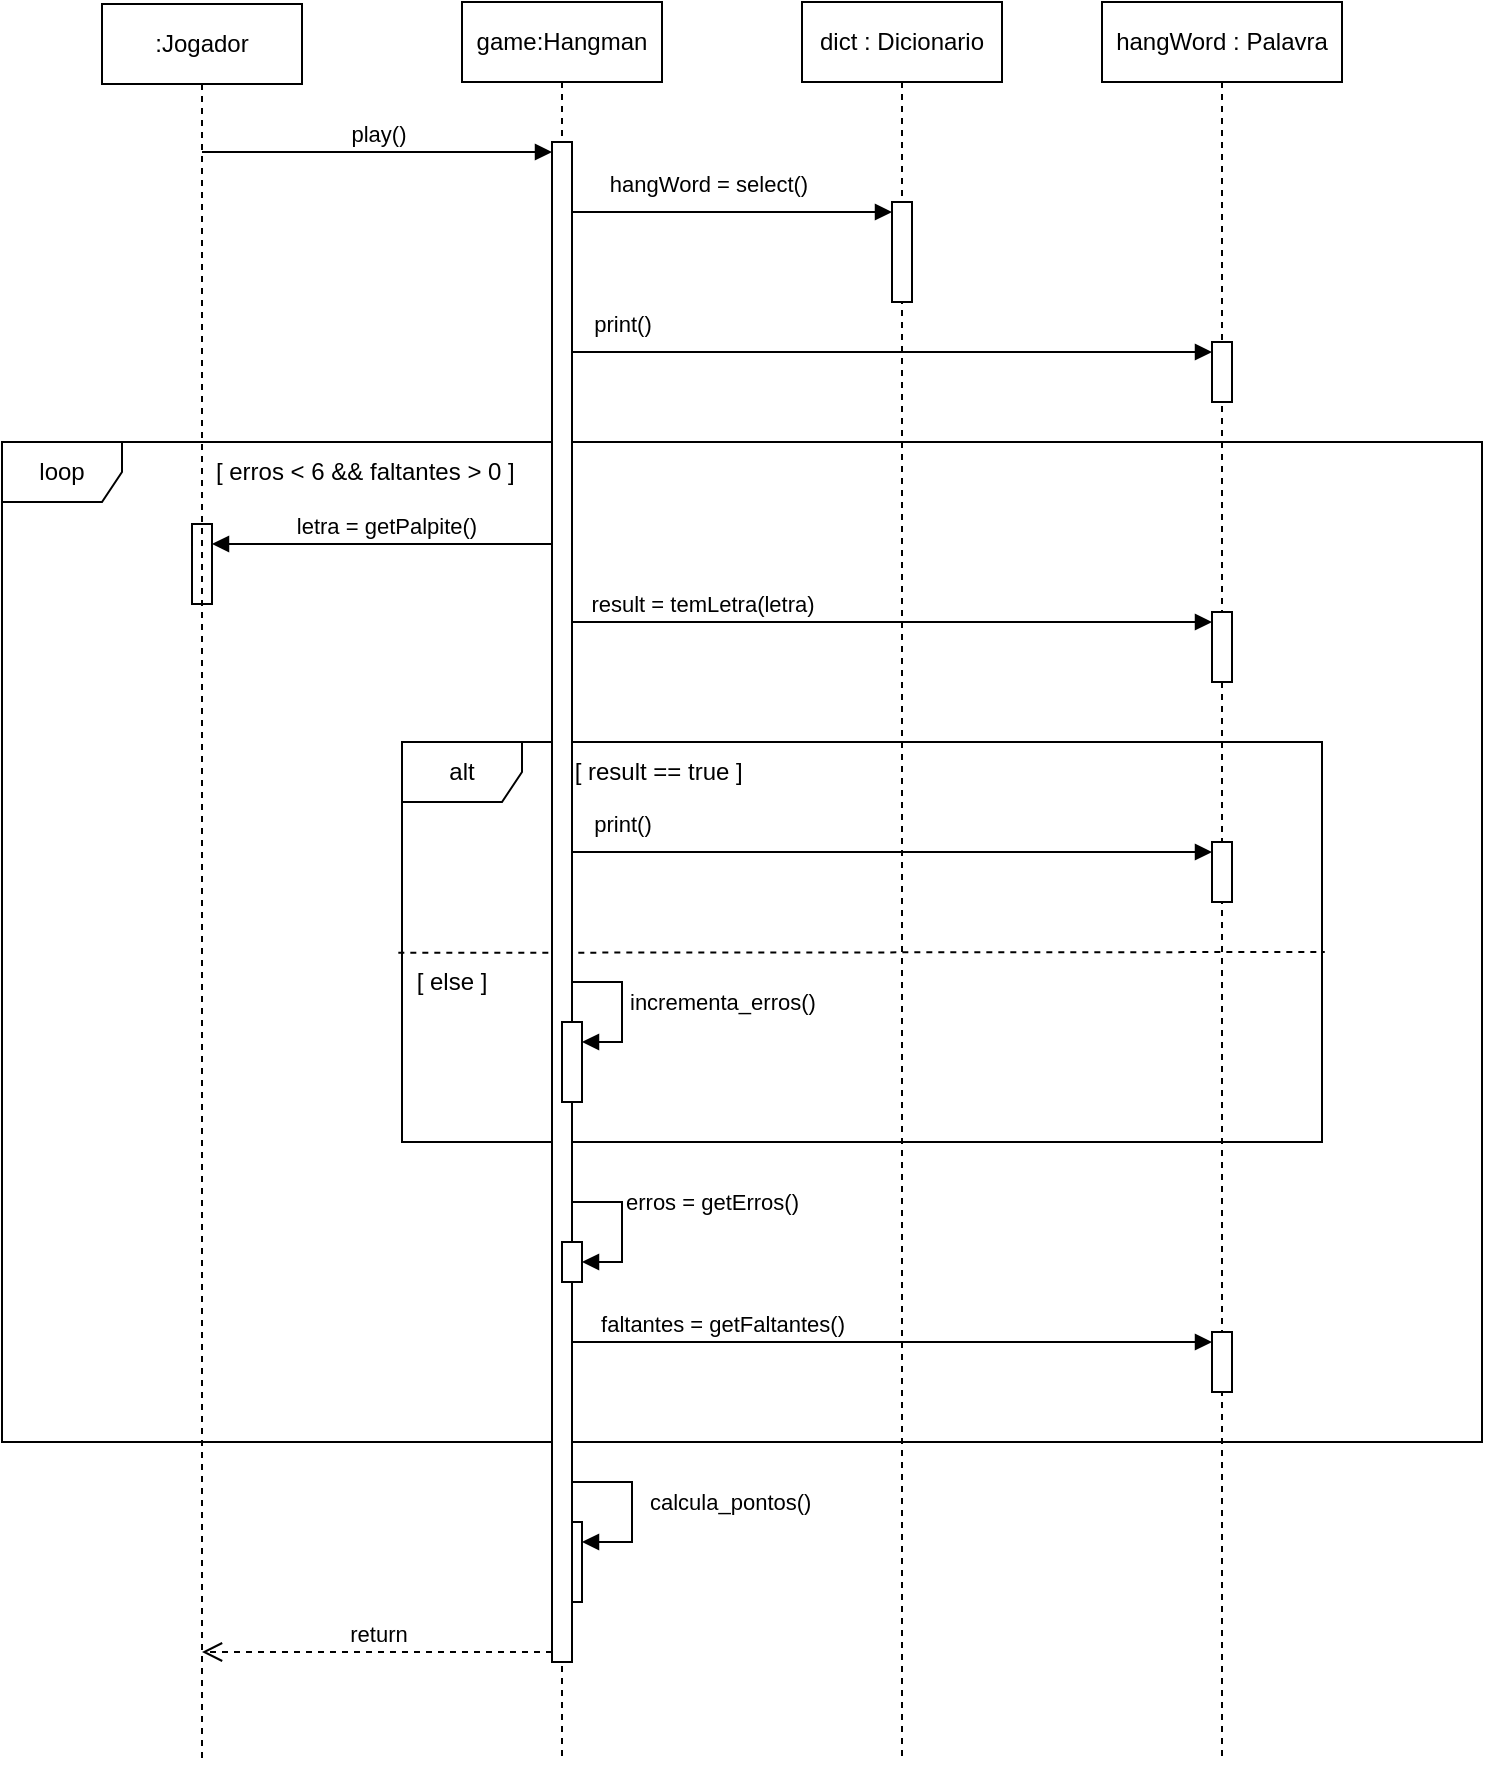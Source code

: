 <mxfile version="24.1.0" type="device">
  <diagram name="Page-1" id="eBlwfaynwjZEW1Mhwb-2">
    <mxGraphModel dx="2085" dy="741" grid="1" gridSize="10" guides="1" tooltips="1" connect="1" arrows="1" fold="1" page="1" pageScale="1" pageWidth="850" pageHeight="1100" math="0" shadow="0">
      <root>
        <mxCell id="0" />
        <mxCell id="1" parent="0" />
        <mxCell id="dopgNTlzON7xD7Y2vvwA-1" value="game:Hangman" style="shape=umlLifeline;perimeter=lifelinePerimeter;whiteSpace=wrap;html=1;container=1;dropTarget=0;collapsible=0;recursiveResize=0;outlineConnect=0;portConstraint=eastwest;newEdgeStyle={&quot;curved&quot;:0,&quot;rounded&quot;:0};" parent="1" vertex="1">
          <mxGeometry x="220" y="30" width="100" height="880" as="geometry" />
        </mxCell>
        <mxCell id="dopgNTlzON7xD7Y2vvwA-13" value="letra = getPalpite()" style="html=1;verticalAlign=bottom;endArrow=block;curved=0;rounded=0;entryX=1;entryY=0;entryDx=0;entryDy=5;entryPerimeter=0;" parent="dopgNTlzON7xD7Y2vvwA-1" edge="1">
          <mxGeometry relative="1" as="geometry">
            <mxPoint x="49.5" y="271" as="sourcePoint" />
            <mxPoint x="-125" y="271" as="targetPoint" />
          </mxGeometry>
        </mxCell>
        <mxCell id="dopgNTlzON7xD7Y2vvwA-12" value="" style="html=1;points=[[0,0,0,0,5],[0,1,0,0,-5],[1,0,0,0,5],[1,1,0,0,-5]];perimeter=orthogonalPerimeter;outlineConnect=0;targetShapes=umlLifeline;portConstraint=eastwest;newEdgeStyle={&quot;curved&quot;:0,&quot;rounded&quot;:0};" parent="dopgNTlzON7xD7Y2vvwA-1" vertex="1">
          <mxGeometry x="-135" y="261" width="10" height="40" as="geometry" />
        </mxCell>
        <mxCell id="dopgNTlzON7xD7Y2vvwA-44" value="calcula_pontos()" style="html=1;align=left;spacingLeft=2;endArrow=block;rounded=0;edgeStyle=orthogonalEdgeStyle;curved=0;rounded=0;" parent="dopgNTlzON7xD7Y2vvwA-1" target="dopgNTlzON7xD7Y2vvwA-43" edge="1">
          <mxGeometry x="-0.059" y="5" relative="1" as="geometry">
            <mxPoint x="55" y="740" as="sourcePoint" />
            <Array as="points">
              <mxPoint x="85" y="770" />
            </Array>
            <mxPoint as="offset" />
          </mxGeometry>
        </mxCell>
        <mxCell id="dopgNTlzON7xD7Y2vvwA-43" value="" style="html=1;points=[[0,0,0,0,5],[0,1,0,0,-5],[1,0,0,0,5],[1,1,0,0,-5]];perimeter=orthogonalPerimeter;outlineConnect=0;targetShapes=umlLifeline;portConstraint=eastwest;newEdgeStyle={&quot;curved&quot;:0,&quot;rounded&quot;:0};" parent="dopgNTlzON7xD7Y2vvwA-1" vertex="1">
          <mxGeometry x="50" y="760" width="10" height="40" as="geometry" />
        </mxCell>
        <mxCell id="dopgNTlzON7xD7Y2vvwA-2" value=":Jogador" style="shape=umlLifeline;perimeter=lifelinePerimeter;whiteSpace=wrap;html=1;container=1;dropTarget=0;collapsible=0;recursiveResize=0;outlineConnect=0;portConstraint=eastwest;newEdgeStyle={&quot;curved&quot;:0,&quot;rounded&quot;:0};" parent="1" vertex="1">
          <mxGeometry x="40" y="31" width="100" height="879" as="geometry" />
        </mxCell>
        <mxCell id="dopgNTlzON7xD7Y2vvwA-3" value="hangWord : Palavra" style="shape=umlLifeline;perimeter=lifelinePerimeter;whiteSpace=wrap;html=1;container=1;dropTarget=0;collapsible=0;recursiveResize=0;outlineConnect=0;portConstraint=eastwest;newEdgeStyle={&quot;curved&quot;:0,&quot;rounded&quot;:0};" parent="1" vertex="1">
          <mxGeometry x="540" y="30" width="120" height="880" as="geometry" />
        </mxCell>
        <mxCell id="dopgNTlzON7xD7Y2vvwA-9" value="" style="html=1;points=[[0,0,0,0,5],[0,1,0,0,-5],[1,0,0,0,5],[1,1,0,0,-5]];perimeter=orthogonalPerimeter;outlineConnect=0;targetShapes=umlLifeline;portConstraint=eastwest;newEdgeStyle={&quot;curved&quot;:0,&quot;rounded&quot;:0};" parent="dopgNTlzON7xD7Y2vvwA-3" vertex="1">
          <mxGeometry x="55" y="170" width="10" height="30" as="geometry" />
        </mxCell>
        <mxCell id="dopgNTlzON7xD7Y2vvwA-15" value="" style="html=1;points=[[0,0,0,0,5],[0,1,0,0,-5],[1,0,0,0,5],[1,1,0,0,-5]];perimeter=orthogonalPerimeter;outlineConnect=0;targetShapes=umlLifeline;portConstraint=eastwest;newEdgeStyle={&quot;curved&quot;:0,&quot;rounded&quot;:0};" parent="dopgNTlzON7xD7Y2vvwA-3" vertex="1">
          <mxGeometry x="55" y="305" width="10" height="35" as="geometry" />
        </mxCell>
        <mxCell id="dopgNTlzON7xD7Y2vvwA-31" value="" style="html=1;points=[[0,0,0,0,5],[0,1,0,0,-5],[1,0,0,0,5],[1,1,0,0,-5]];perimeter=orthogonalPerimeter;outlineConnect=0;targetShapes=umlLifeline;portConstraint=eastwest;newEdgeStyle={&quot;curved&quot;:0,&quot;rounded&quot;:0};" parent="dopgNTlzON7xD7Y2vvwA-3" vertex="1">
          <mxGeometry x="55" y="665" width="10" height="30" as="geometry" />
        </mxCell>
        <mxCell id="dopgNTlzON7xD7Y2vvwA-4" value="dict : Dicionario" style="shape=umlLifeline;perimeter=lifelinePerimeter;whiteSpace=wrap;html=1;container=1;dropTarget=0;collapsible=0;recursiveResize=0;outlineConnect=0;portConstraint=eastwest;newEdgeStyle={&quot;curved&quot;:0,&quot;rounded&quot;:0};" parent="1" vertex="1">
          <mxGeometry x="390" y="30" width="100" height="880" as="geometry" />
        </mxCell>
        <mxCell id="dopgNTlzON7xD7Y2vvwA-6" value="" style="html=1;points=[[0,0,0,0,5],[0,1,0,0,-5],[1,0,0,0,5],[1,1,0,0,-5]];perimeter=orthogonalPerimeter;outlineConnect=0;targetShapes=umlLifeline;portConstraint=eastwest;newEdgeStyle={&quot;curved&quot;:0,&quot;rounded&quot;:0};" parent="dopgNTlzON7xD7Y2vvwA-4" vertex="1">
          <mxGeometry x="45" y="100" width="10" height="50" as="geometry" />
        </mxCell>
        <mxCell id="dopgNTlzON7xD7Y2vvwA-7" value="hangWord = select()" style="html=1;verticalAlign=bottom;endArrow=block;curved=0;rounded=0;entryX=0;entryY=0;entryDx=0;entryDy=5;" parent="1" source="dopgNTlzON7xD7Y2vvwA-36" target="dopgNTlzON7xD7Y2vvwA-6" edge="1">
          <mxGeometry x="-0.152" y="5" relative="1" as="geometry">
            <mxPoint x="310" y="135" as="sourcePoint" />
            <mxPoint as="offset" />
          </mxGeometry>
        </mxCell>
        <mxCell id="dopgNTlzON7xD7Y2vvwA-10" value="print()" style="html=1;verticalAlign=bottom;endArrow=block;curved=0;rounded=0;entryX=0;entryY=0;entryDx=0;entryDy=5;" parent="1" target="dopgNTlzON7xD7Y2vvwA-9" edge="1">
          <mxGeometry x="-0.815" y="5" relative="1" as="geometry">
            <mxPoint x="270" y="205" as="sourcePoint" />
            <mxPoint as="offset" />
          </mxGeometry>
        </mxCell>
        <mxCell id="dopgNTlzON7xD7Y2vvwA-16" value="result = temLetra(letra)" style="html=1;verticalAlign=bottom;endArrow=block;curved=0;rounded=0;entryX=0;entryY=0;entryDx=0;entryDy=5;" parent="1" target="dopgNTlzON7xD7Y2vvwA-15" edge="1">
          <mxGeometry x="-0.568" relative="1" as="geometry">
            <mxPoint x="270" y="340" as="sourcePoint" />
            <mxPoint as="offset" />
          </mxGeometry>
        </mxCell>
        <mxCell id="dopgNTlzON7xD7Y2vvwA-18" value="alt" style="shape=umlFrame;whiteSpace=wrap;html=1;pointerEvents=0;" parent="1" vertex="1">
          <mxGeometry x="190" y="400" width="460" height="200" as="geometry" />
        </mxCell>
        <mxCell id="dopgNTlzON7xD7Y2vvwA-20" value="" style="endArrow=none;dashed=1;html=1;rounded=0;exitX=-0.004;exitY=0.527;exitDx=0;exitDy=0;exitPerimeter=0;entryX=1.003;entryY=0.525;entryDx=0;entryDy=0;entryPerimeter=0;" parent="1" source="dopgNTlzON7xD7Y2vvwA-18" target="dopgNTlzON7xD7Y2vvwA-18" edge="1">
          <mxGeometry width="50" height="50" relative="1" as="geometry">
            <mxPoint x="340" y="480" as="sourcePoint" />
            <mxPoint x="390" y="430" as="targetPoint" />
          </mxGeometry>
        </mxCell>
        <mxCell id="dopgNTlzON7xD7Y2vvwA-21" value="[ result == true ]&amp;nbsp;" style="text;html=1;align=center;verticalAlign=middle;whiteSpace=wrap;rounded=0;" parent="1" vertex="1">
          <mxGeometry x="270" y="400" width="100" height="30" as="geometry" />
        </mxCell>
        <mxCell id="dopgNTlzON7xD7Y2vvwA-22" value="[&lt;span style=&quot;background-color: initial;&quot;&gt;&amp;nbsp;else ]&lt;/span&gt;" style="text;html=1;align=center;verticalAlign=middle;whiteSpace=wrap;rounded=0;" parent="1" vertex="1">
          <mxGeometry x="190" y="510" width="50" height="20" as="geometry" />
        </mxCell>
        <mxCell id="dopgNTlzON7xD7Y2vvwA-23" value="" style="html=1;points=[[0,0,0,0,5],[0,1,0,0,-5],[1,0,0,0,5],[1,1,0,0,-5]];perimeter=orthogonalPerimeter;outlineConnect=0;targetShapes=umlLifeline;portConstraint=eastwest;newEdgeStyle={&quot;curved&quot;:0,&quot;rounded&quot;:0};" parent="1" vertex="1">
          <mxGeometry x="595" y="450" width="10" height="30" as="geometry" />
        </mxCell>
        <mxCell id="dopgNTlzON7xD7Y2vvwA-24" value="print()" style="html=1;verticalAlign=bottom;endArrow=block;curved=0;rounded=0;entryX=0;entryY=0;entryDx=0;entryDy=5;" parent="1" target="dopgNTlzON7xD7Y2vvwA-23" edge="1">
          <mxGeometry x="-0.815" y="5" relative="1" as="geometry">
            <mxPoint x="270" y="455" as="sourcePoint" />
            <mxPoint as="offset" />
          </mxGeometry>
        </mxCell>
        <mxCell id="dopgNTlzON7xD7Y2vvwA-26" value="incrementa_erros()" style="html=1;align=left;spacingLeft=2;endArrow=block;rounded=0;edgeStyle=orthogonalEdgeStyle;curved=0;rounded=0;" parent="1" target="dopgNTlzON7xD7Y2vvwA-25" edge="1">
          <mxGeometry relative="1" as="geometry">
            <mxPoint x="270" y="520" as="sourcePoint" />
            <Array as="points">
              <mxPoint x="300" y="550" />
            </Array>
          </mxGeometry>
        </mxCell>
        <mxCell id="dopgNTlzON7xD7Y2vvwA-27" value="loop" style="shape=umlFrame;whiteSpace=wrap;html=1;pointerEvents=0;" parent="1" vertex="1">
          <mxGeometry x="-10" y="250" width="740" height="500" as="geometry" />
        </mxCell>
        <mxCell id="dopgNTlzON7xD7Y2vvwA-28" value="&amp;nbsp;[ erros &amp;lt; 6 &amp;amp;&amp;amp; faltantes &amp;gt; 0 ]" style="text;html=1;align=center;verticalAlign=middle;whiteSpace=wrap;rounded=0;" parent="1" vertex="1">
          <mxGeometry x="80" y="250" width="180" height="30" as="geometry" />
        </mxCell>
        <mxCell id="dopgNTlzON7xD7Y2vvwA-30" value="erros = getErros()" style="html=1;align=left;spacingLeft=2;endArrow=block;rounded=0;edgeStyle=orthogonalEdgeStyle;curved=0;rounded=0;" parent="1" target="dopgNTlzON7xD7Y2vvwA-29" edge="1">
          <mxGeometry x="-0.294" relative="1" as="geometry">
            <mxPoint x="270" y="630" as="sourcePoint" />
            <Array as="points">
              <mxPoint x="300" y="660" />
            </Array>
            <mxPoint as="offset" />
          </mxGeometry>
        </mxCell>
        <mxCell id="dopgNTlzON7xD7Y2vvwA-32" value="faltantes = getFaltantes()" style="html=1;verticalAlign=bottom;endArrow=block;curved=0;rounded=0;entryX=0;entryY=0;entryDx=0;entryDy=5;" parent="1" target="dopgNTlzON7xD7Y2vvwA-31" edge="1">
          <mxGeometry x="-0.508" relative="1" as="geometry">
            <mxPoint x="270" y="700" as="sourcePoint" />
            <mxPoint as="offset" />
          </mxGeometry>
        </mxCell>
        <mxCell id="dopgNTlzON7xD7Y2vvwA-37" value="play()" style="html=1;verticalAlign=bottom;endArrow=block;curved=0;rounded=0;entryX=0;entryY=0;entryDx=0;entryDy=5;" parent="1" target="dopgNTlzON7xD7Y2vvwA-36" edge="1">
          <mxGeometry relative="1" as="geometry">
            <mxPoint x="90" y="105" as="sourcePoint" />
          </mxGeometry>
        </mxCell>
        <mxCell id="dopgNTlzON7xD7Y2vvwA-38" value="return" style="html=1;verticalAlign=bottom;endArrow=open;dashed=1;endSize=8;curved=0;rounded=0;exitX=0;exitY=1;exitDx=0;exitDy=-5;" parent="1" source="dopgNTlzON7xD7Y2vvwA-36" target="dopgNTlzON7xD7Y2vvwA-2" edge="1">
          <mxGeometry relative="1" as="geometry">
            <mxPoint x="90" y="175" as="targetPoint" />
          </mxGeometry>
        </mxCell>
        <mxCell id="dopgNTlzON7xD7Y2vvwA-39" value="" style="html=1;verticalAlign=bottom;endArrow=block;curved=0;rounded=0;entryX=0;entryY=0;entryDx=0;entryDy=5;" parent="1" source="dopgNTlzON7xD7Y2vvwA-1" target="dopgNTlzON7xD7Y2vvwA-36" edge="1">
          <mxGeometry x="-0.152" y="5" relative="1" as="geometry">
            <mxPoint x="270" y="135" as="sourcePoint" />
            <mxPoint x="435" y="135" as="targetPoint" />
            <mxPoint as="offset" />
          </mxGeometry>
        </mxCell>
        <mxCell id="dopgNTlzON7xD7Y2vvwA-36" value="" style="html=1;points=[[0,0,0,0,5],[0,1,0,0,-5],[1,0,0,0,5],[1,1,0,0,-5]];perimeter=orthogonalPerimeter;outlineConnect=0;targetShapes=umlLifeline;portConstraint=eastwest;newEdgeStyle={&quot;curved&quot;:0,&quot;rounded&quot;:0};" parent="1" vertex="1">
          <mxGeometry x="265" y="100" width="10" height="760" as="geometry" />
        </mxCell>
        <mxCell id="dopgNTlzON7xD7Y2vvwA-25" value="" style="html=1;points=[[0,0,0,0,5],[0,1,0,0,-5],[1,0,0,0,5],[1,1,0,0,-5]];perimeter=orthogonalPerimeter;outlineConnect=0;targetShapes=umlLifeline;portConstraint=eastwest;newEdgeStyle={&quot;curved&quot;:0,&quot;rounded&quot;:0};" parent="1" vertex="1">
          <mxGeometry x="270" y="540" width="10" height="40" as="geometry" />
        </mxCell>
        <mxCell id="dopgNTlzON7xD7Y2vvwA-29" value="" style="html=1;points=[[0,0,0,0,5],[0,1,0,0,-5],[1,0,0,0,5],[1,1,0,0,-5]];perimeter=orthogonalPerimeter;outlineConnect=0;targetShapes=umlLifeline;portConstraint=eastwest;newEdgeStyle={&quot;curved&quot;:0,&quot;rounded&quot;:0};" parent="1" vertex="1">
          <mxGeometry x="270" y="650" width="10" height="20" as="geometry" />
        </mxCell>
      </root>
    </mxGraphModel>
  </diagram>
</mxfile>
